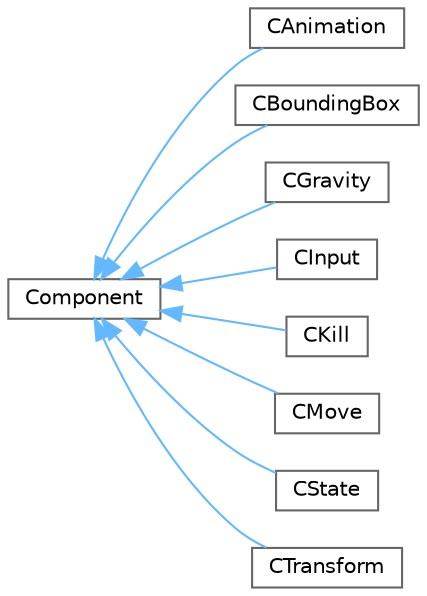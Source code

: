 digraph "Graphical Class Hierarchy"
{
 // LATEX_PDF_SIZE
  bgcolor="transparent";
  edge [fontname=Helvetica,fontsize=10,labelfontname=Helvetica,labelfontsize=10];
  node [fontname=Helvetica,fontsize=10,shape=box,height=0.2,width=0.4];
  rankdir="LR";
  Node0 [id="Node000000",label="Component",height=0.2,width=0.4,color="grey40", fillcolor="white", style="filled",URL="$class_component.html",tooltip="base class for a component"];
  Node0 -> Node1 [id="edge1_Node000000_Node000001",dir="back",color="steelblue1",style="solid",tooltip=" "];
  Node1 [id="Node000001",label="CAnimation",height=0.2,width=0.4,color="grey40", fillcolor="white", style="filled",URL="$class_c_animation.html",tooltip="class that defines the animation of an entity"];
  Node0 -> Node2 [id="edge2_Node000000_Node000002",dir="back",color="steelblue1",style="solid",tooltip=" "];
  Node2 [id="Node000002",label="CBoundingBox",height=0.2,width=0.4,color="grey40", fillcolor="white", style="filled",URL="$class_c_bounding_box.html",tooltip="class that defines the hitbox of entities"];
  Node0 -> Node3 [id="edge3_Node000000_Node000003",dir="back",color="steelblue1",style="solid",tooltip=" "];
  Node3 [id="Node000003",label="CGravity",height=0.2,width=0.4,color="grey40", fillcolor="white", style="filled",URL="$class_c_gravity.html",tooltip="class to define gravity for certain entities"];
  Node0 -> Node4 [id="edge4_Node000000_Node000004",dir="back",color="steelblue1",style="solid",tooltip=" "];
  Node4 [id="Node000004",label="CInput",height=0.2,width=0.4,color="grey40", fillcolor="white", style="filled",URL="$class_c_input.html",tooltip="class for input of the player"];
  Node0 -> Node5 [id="edge5_Node000000_Node000005",dir="back",color="steelblue1",style="solid",tooltip=" "];
  Node5 [id="Node000005",label="CKill",height=0.2,width=0.4,color="grey40", fillcolor="white", style="filled",URL="$class_c_kill.html",tooltip="defines if an entity can kill the player"];
  Node0 -> Node6 [id="edge6_Node000000_Node000006",dir="back",color="steelblue1",style="solid",tooltip=" "];
  Node6 [id="Node000006",label="CMove",height=0.2,width=0.4,color="grey40", fillcolor="white", style="filled",URL="$class_c_move.html",tooltip="defines if an entity moves (logs in this case)"];
  Node0 -> Node7 [id="edge7_Node000000_Node000007",dir="back",color="steelblue1",style="solid",tooltip=" "];
  Node7 [id="Node000007",label="CState",height=0.2,width=0.4,color="grey40", fillcolor="white", style="filled",URL="$class_c_state.html",tooltip="class that defines a string for the state of the player, if it is jumping, moving,..."];
  Node0 -> Node8 [id="edge8_Node000000_Node000008",dir="back",color="steelblue1",style="solid",tooltip=" "];
  Node8 [id="Node000008",label="CTransform",height=0.2,width=0.4,color="grey40", fillcolor="white", style="filled",URL="$class_c_transform.html",tooltip="class for modifying everything that its related to transformations and translations (movement for exa..."];
}
